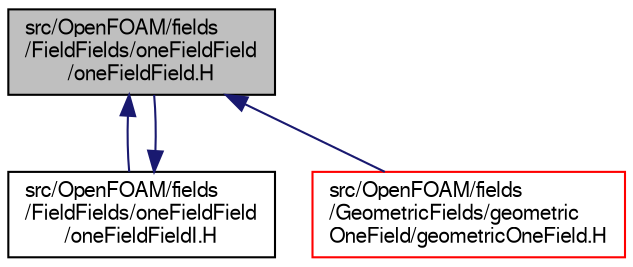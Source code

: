 digraph "src/OpenFOAM/fields/FieldFields/oneFieldField/oneFieldField.H"
{
  bgcolor="transparent";
  edge [fontname="FreeSans",fontsize="10",labelfontname="FreeSans",labelfontsize="10"];
  node [fontname="FreeSans",fontsize="10",shape=record];
  Node29 [label="src/OpenFOAM/fields\l/FieldFields/oneFieldField\l/oneFieldField.H",height=0.2,width=0.4,color="black", fillcolor="grey75", style="filled", fontcolor="black"];
  Node29 -> Node30 [dir="back",color="midnightblue",fontsize="10",style="solid",fontname="FreeSans"];
  Node30 [label="src/OpenFOAM/fields\l/FieldFields/oneFieldField\l/oneFieldFieldI.H",height=0.2,width=0.4,color="black",URL="$a09497.html"];
  Node30 -> Node29 [dir="back",color="midnightblue",fontsize="10",style="solid",fontname="FreeSans"];
  Node29 -> Node31 [dir="back",color="midnightblue",fontsize="10",style="solid",fontname="FreeSans"];
  Node31 [label="src/OpenFOAM/fields\l/GeometricFields/geometric\lOneField/geometricOneField.H",height=0.2,width=0.4,color="red",URL="$a09842.html"];
}

